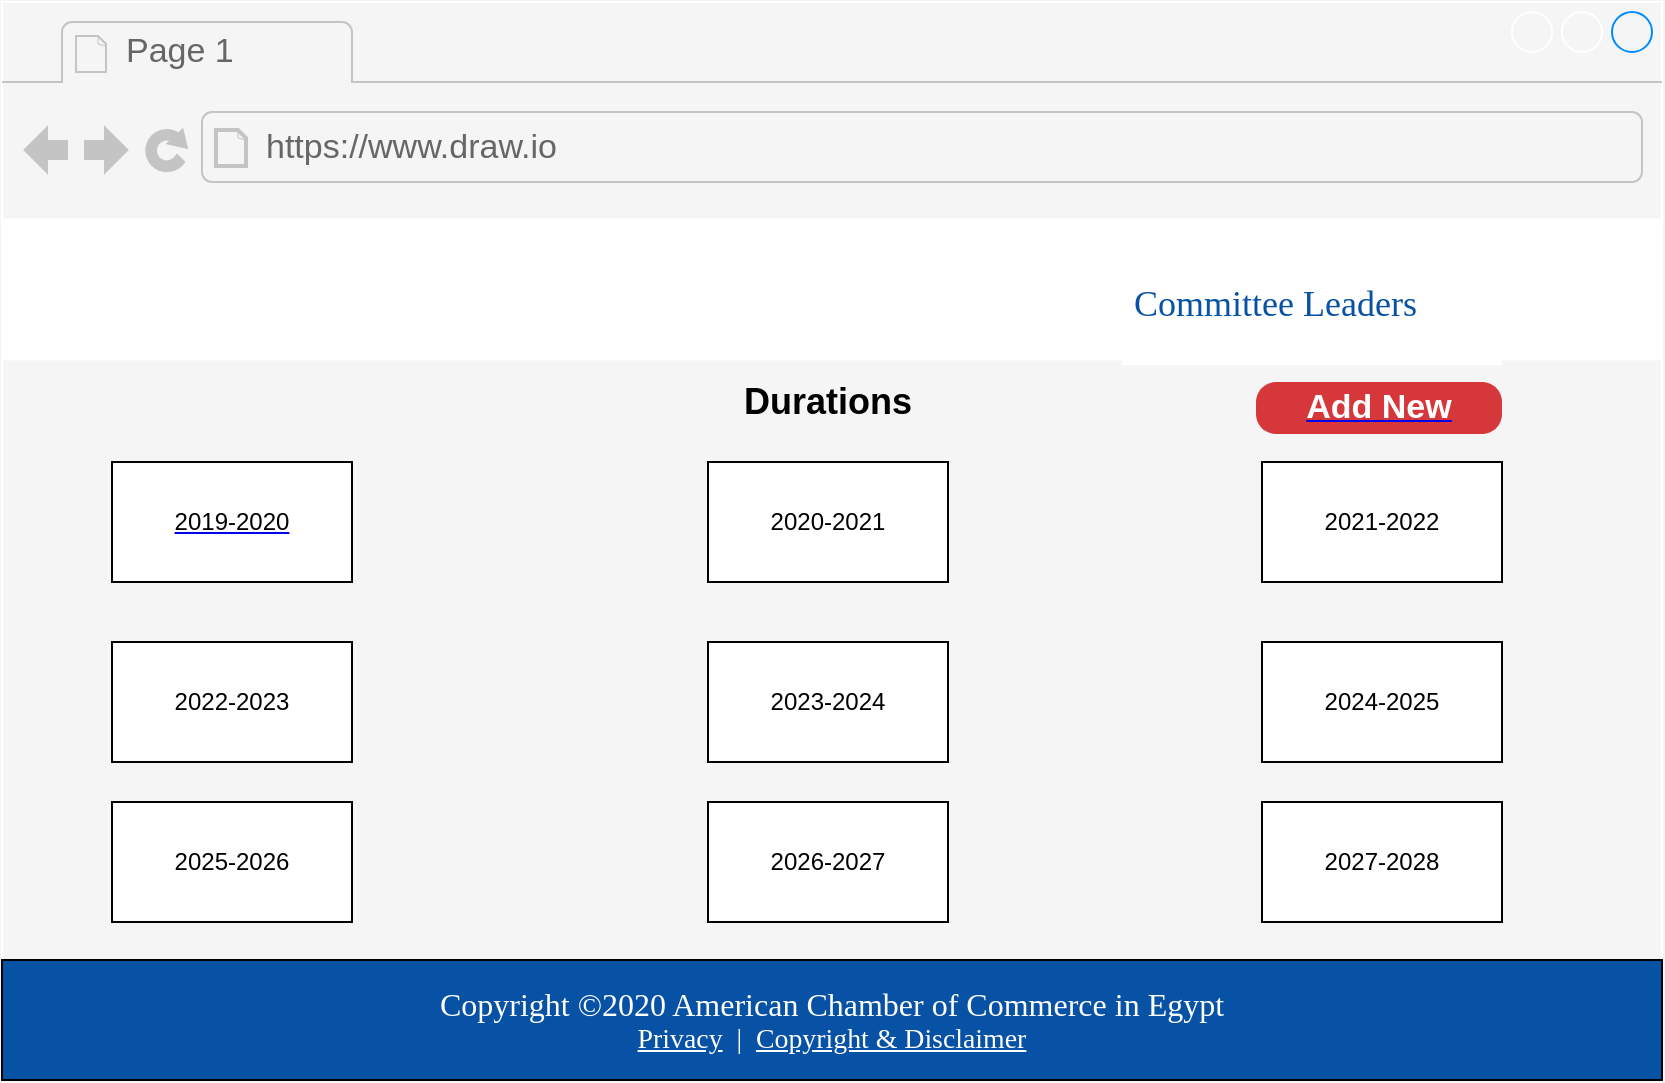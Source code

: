 <mxfile version="13.6.2" type="github" pages="3">
  <diagram name="home" id="f1b7ffb7-ca1e-a977-7cf5-a751b3c06c05">
    <mxGraphModel dx="2527" dy="9802" grid="1" gridSize="10" guides="1" tooltips="1" connect="1" arrows="1" fold="1" page="1" pageScale="1" pageWidth="827" pageHeight="1169" background="#f5f5f5" math="0" shadow="0">
      <root>
        <mxCell id="0" />
        <mxCell id="1" parent="0" />
        <mxCell id="H7tklsqqmCMwV33GDocM-67" value="" style="strokeWidth=1;shadow=0;dashed=0;align=center;html=1;shape=mxgraph.mockup.containers.browserWindow;rSize=0;strokeColor2=#008cff;strokeColor3=#c4c4c4;mainText=,;recursiveResize=0;strokeColor=#FFFFFF;fillColor=#F5F5F5;" vertex="1" parent="1">
          <mxGeometry x="-1390" y="-8690" width="830" height="539" as="geometry" />
        </mxCell>
        <mxCell id="H7tklsqqmCMwV33GDocM-68" value="Page 1" style="strokeWidth=1;shadow=0;dashed=0;align=center;html=1;shape=mxgraph.mockup.containers.anchor;fontSize=17;fontColor=#666666;align=left;" vertex="1" parent="H7tklsqqmCMwV33GDocM-67">
          <mxGeometry x="60" y="12" width="110" height="26" as="geometry" />
        </mxCell>
        <mxCell id="H7tklsqqmCMwV33GDocM-69" value="https://www.draw.io" style="strokeWidth=1;shadow=0;dashed=0;align=center;html=1;shape=mxgraph.mockup.containers.anchor;rSize=0;fontSize=17;fontColor=#666666;align=left;" vertex="1" parent="H7tklsqqmCMwV33GDocM-67">
          <mxGeometry x="130" y="60" width="250" height="26" as="geometry" />
        </mxCell>
        <mxCell id="H7tklsqqmCMwV33GDocM-70" value="&lt;h1&gt;&lt;br&gt;&lt;/h1&gt;" style="rounded=0;whiteSpace=wrap;html=1;strokeColor=none;" vertex="1" parent="H7tklsqqmCMwV33GDocM-67">
          <mxGeometry y="108.18" width="830" height="71" as="geometry" />
        </mxCell>
        <mxCell id="H7tklsqqmCMwV33GDocM-71" value="&lt;div style=&quot;box-sizing: border-box ; color: rgb(255 , 255 , 255) ; font-family: &amp;#34;source sans pro&amp;#34; ; font-size: 16px ; background-color: rgb(7 , 82 , 165)&quot;&gt;Copyright ©2020 American Chamber of Commerce in Egypt&lt;/div&gt;&lt;div class=&quot;small&quot; style=&quot;box-sizing: border-box ; font-size: 13.92px ; color: rgb(255 , 255 , 255) ; font-family: &amp;#34;source sans pro&amp;#34; ; background-color: rgb(7 , 82 , 165)&quot;&gt;&lt;a href=&quot;https://www.amcham.org.eg/privacy&quot; style=&quot;box-sizing: border-box ; background-color: transparent ; color: rgb(255 , 255 , 255)&quot;&gt;Privacy&lt;/a&gt;&amp;nbsp;&amp;nbsp;|&amp;nbsp;&amp;nbsp;&lt;a href=&quot;https://www.amcham.org.eg/copyright-disclaimer&quot; style=&quot;box-sizing: border-box ; background-color: transparent ; color: rgb(255 , 255 , 255)&quot;&gt;Copyright &amp;amp; Disclaimer&lt;/a&gt;&lt;/div&gt;" style="rounded=0;whiteSpace=wrap;html=1;fillColor=#0752a5;" vertex="1" parent="H7tklsqqmCMwV33GDocM-67">
          <mxGeometry y="479" width="830" height="60" as="geometry" />
        </mxCell>
        <mxCell id="H7tklsqqmCMwV33GDocM-74" value="&lt;b&gt;&lt;font style=&quot;font-size: 18px&quot;&gt;Durations&lt;/font&gt;&lt;/b&gt;" style="text;html=1;strokeColor=none;fillColor=none;align=center;verticalAlign=middle;whiteSpace=wrap;rounded=0;" vertex="1" parent="H7tklsqqmCMwV33GDocM-67">
          <mxGeometry x="363" y="190" width="100" height="20" as="geometry" />
        </mxCell>
        <mxCell id="H7tklsqqmCMwV33GDocM-75" value="&lt;a href=&quot;data:page/id,NS_Aw8GW7d97da-DBnMY&quot;&gt;&lt;font color=&quot;#000000&quot;&gt;2019-2020&lt;/font&gt;&lt;/a&gt;" style="rounded=0;whiteSpace=wrap;html=1;" vertex="1" parent="H7tklsqqmCMwV33GDocM-67">
          <mxGeometry x="55" y="230" width="120" height="60" as="geometry" />
        </mxCell>
        <mxCell id="H7tklsqqmCMwV33GDocM-76" value="2020-2021" style="rounded=0;whiteSpace=wrap;html=1;" vertex="1" parent="H7tklsqqmCMwV33GDocM-67">
          <mxGeometry x="353" y="230" width="120" height="60" as="geometry" />
        </mxCell>
        <mxCell id="H7tklsqqmCMwV33GDocM-77" value="2021-2022" style="rounded=0;whiteSpace=wrap;html=1;" vertex="1" parent="H7tklsqqmCMwV33GDocM-67">
          <mxGeometry x="630" y="230" width="120" height="60" as="geometry" />
        </mxCell>
        <mxCell id="H7tklsqqmCMwV33GDocM-80" value="2023-2024" style="rounded=0;whiteSpace=wrap;html=1;" vertex="1" parent="H7tklsqqmCMwV33GDocM-67">
          <mxGeometry x="353" y="320" width="120" height="60" as="geometry" />
        </mxCell>
        <mxCell id="H7tklsqqmCMwV33GDocM-79" value="2024-2025" style="rounded=0;whiteSpace=wrap;html=1;" vertex="1" parent="H7tklsqqmCMwV33GDocM-67">
          <mxGeometry x="630" y="320" width="120" height="60" as="geometry" />
        </mxCell>
        <mxCell id="H7tklsqqmCMwV33GDocM-78" value="2022-2023" style="rounded=0;whiteSpace=wrap;html=1;" vertex="1" parent="H7tklsqqmCMwV33GDocM-67">
          <mxGeometry x="55" y="320" width="120" height="60" as="geometry" />
        </mxCell>
        <mxCell id="H7tklsqqmCMwV33GDocM-83" value="2026-2027" style="rounded=0;whiteSpace=wrap;html=1;" vertex="1" parent="H7tklsqqmCMwV33GDocM-67">
          <mxGeometry x="353" y="400" width="120" height="60" as="geometry" />
        </mxCell>
        <mxCell id="H7tklsqqmCMwV33GDocM-82" value="2027-2028" style="rounded=0;whiteSpace=wrap;html=1;" vertex="1" parent="H7tklsqqmCMwV33GDocM-67">
          <mxGeometry x="630" y="400" width="120" height="60" as="geometry" />
        </mxCell>
        <mxCell id="H7tklsqqmCMwV33GDocM-81" value="2025-2026" style="rounded=0;whiteSpace=wrap;html=1;" vertex="1" parent="H7tklsqqmCMwV33GDocM-67">
          <mxGeometry x="55" y="400" width="120" height="60" as="geometry" />
        </mxCell>
        <mxCell id="H7tklsqqmCMwV33GDocM-89" value="&lt;a href=&quot;data:page/id,bnPBvNl-STVokxdTjAau&quot;&gt;&lt;font color=&quot;#ffffff&quot;&gt;Add New&lt;/font&gt;&lt;/a&gt;" style="strokeWidth=1;shadow=0;dashed=0;align=center;html=1;shape=mxgraph.mockup.buttons.button;fontColor=#ffffff;mainText=;buttonStyle=round;fontSize=17;fontStyle=1;whiteSpace=wrap;sketch=0;flipH=0;flipV=0;direction=east;fillColor=#d6373b;strokeColor=none;" vertex="1" parent="H7tklsqqmCMwV33GDocM-67">
          <mxGeometry x="627" y="190" width="123" height="26" as="geometry" />
        </mxCell>
        <mxCell id="Zd2UHVj01RCZWEI3yJGH-1" value="" style="shape=image;html=1;verticalAlign=top;verticalLabelPosition=bottom;labelBackgroundColor=#ffffff;imageAspect=0;aspect=fixed;image=https://www.amcham.org.eg/assets/images/logos/amcham_logo.png;shadow=0;sketch=0;strokeColor=#000000;fillColor=#f5f5f5;gradientColor=none;" vertex="1" parent="H7tklsqqmCMwV33GDocM-67">
          <mxGeometry x="10" y="111.5" width="180" height="64.36" as="geometry" />
        </mxCell>
        <mxCell id="6VdAchESk_Is9pFniemQ-1" value="&lt;h1 style=&quot;color: rgb(0 , 0 , 0) ; text-align: center&quot;&gt;&lt;font face=&quot;Verdana&quot; color=&quot;#0752a5&quot; style=&quot;font-size: 18px ; font-weight: normal&quot;&gt;Committee Leaders&lt;/font&gt;&lt;/h1&gt;" style="strokeWidth=1;shadow=0;dashed=0;align=center;html=1;shape=mxgraph.mockup.text.textBox;fontColor=#666666;align=left;fontSize=17;spacingLeft=4;spacingTop=-3;mainText=;sketch=0;gradientColor=none;fillColor=#FFFFFF;strokeColor=none;" vertex="1" parent="H7tklsqqmCMwV33GDocM-67">
          <mxGeometry x="560" y="111.5" width="190" height="70" as="geometry" />
        </mxCell>
      </root>
    </mxGraphModel>
  </diagram>
  <diagram id="bnPBvNl-STVokxdTjAau" name="add-duration">
    <mxGraphModel dx="2527" dy="7464" grid="1" gridSize="10" guides="1" tooltips="1" connect="1" arrows="1" fold="1" page="1" pageScale="1" pageWidth="827" pageHeight="1169" background="#f5f5f5" math="0" shadow="0">
      <root>
        <mxCell id="K-OwCfAC_GiCBh1X4TY2-0" />
        <mxCell id="K-OwCfAC_GiCBh1X4TY2-1" parent="K-OwCfAC_GiCBh1X4TY2-0" />
        <mxCell id="sm4rXIk96SK--p8jvRmV-0" value="&lt;span style=&quot;color: rgba(0 , 0 , 0 , 0) ; font-family: monospace ; font-size: 0px&quot;&gt;%3CmxGraphModel%3E%3Croot%3E%3CmxCell%20id%3D%220%22%2F%3E%3CmxCell%20id%3D%221%22%20parent%3D%220%22%2F%3E%3CmxCell%20id%3D%222%22%20value%3D%22%26lt%3Bdiv%20style%3D%26quot%3Bbox-sizing%3A%20border-box%20%3B%20color%3A%20rgb(255%20%2C%20255%20%2C%20255)%20%3B%20font-family%3A%20%26amp%3B%2334%3Bsource%20sans%20pro%26amp%3B%2334%3B%20%3B%20font-size%3A%2016px%20%3B%20background-color%3A%20rgb(7%20%2C%2082%20%2C%20165)%26quot%3B%26gt%3BCopyright%20%C2%A92020%20American%20Chamber%20of%20Commerce%20in%20Egypt%26lt%3B%2Fdiv%26gt%3B%26lt%3Bdiv%20class%3D%26quot%3Bsmall%26quot%3B%20style%3D%26quot%3Bbox-sizing%3A%20border-box%20%3B%20font-size%3A%2013.92px%20%3B%20color%3A%20rgb(255%20%2C%20255%20%2C%20255)%20%3B%20font-family%3A%20%26amp%3B%2334%3Bsource%20sans%20pro%26amp%3B%2334%3B%20%3B%20background-color%3A%20rgb(7%20%2C%2082%20%2C%20165)%26quot%3B%26gt%3B%26lt%3Ba%20href%3D%26quot%3Bhttps%3A%2F%2Fwww.amcham.org.eg%2Fprivacy%26quot%3B%20style%3D%26quot%3Bbox-sizing%3A%20border-box%20%3B%20background-color%3A%20transparent%20%3B%20color%3A%20rgb(255%20%2C%20255%20%2C%20255)%26quot%3B%26gt%3BPrivacy%26lt%3B%2Fa%26gt%3B%26amp%3Bnbsp%3B%26amp%3Bnbsp%3B%7C%26amp%3Bnbsp%3B%26amp%3Bnbsp%3B%26lt%3Ba%20href%3D%26quot%3Bhttps%3A%2F%2Fwww.amcham.org.eg%2Fcopyright-disclaimer%26quot%3B%20style%3D%26quot%3Bbox-sizing%3A%20border-box%20%3B%20background-color%3A%20transparent%20%3B%20color%3A%20rgb(255%20%2C%20255%20%2C%20255)%26quot%3B%26gt%3BCopyright%20%26amp%3Bamp%3B%20Disclaimer%26lt%3B%2Fa%26gt%3B%26lt%3B%2Fdiv%26gt%3B%22%20style%3D%22rounded%3D0%3BwhiteSpace%3Dwrap%3Bhtml%3D1%3BfillColor%3D%230752a5%3B%22%20vertex%3D%221%22%20parent%3D%221%22%3E%3CmxGeometry%20x%3D%22-1330%22%20y%3D%22-690%22%20width%3D%22830%22%20height%3D%2260%22%20as%3D%22geometry%22%2F%3E%3C%2FmxCell%3E%3C%2Froot%3E%3C%2FmxGraphModel%3E&lt;/span&gt;" style="strokeWidth=1;shadow=0;dashed=0;align=center;html=1;shape=mxgraph.mockup.containers.browserWindow;rSize=0;strokeColor2=#008cff;strokeColor3=#c4c4c4;mainText=,;recursiveResize=0;fillColor=#F5F5F5;strokeColor=none;" vertex="1" parent="K-OwCfAC_GiCBh1X4TY2-1">
          <mxGeometry x="-1630" y="-6990" width="830" height="550" as="geometry" />
        </mxCell>
        <mxCell id="sm4rXIk96SK--p8jvRmV-1" value="Page 1" style="strokeWidth=1;shadow=0;dashed=0;align=center;html=1;shape=mxgraph.mockup.containers.anchor;fontSize=17;fontColor=#666666;align=left;" vertex="1" parent="sm4rXIk96SK--p8jvRmV-0">
          <mxGeometry x="60" y="12" width="110" height="26" as="geometry" />
        </mxCell>
        <mxCell id="sm4rXIk96SK--p8jvRmV-2" value="https://www.draw.io" style="strokeWidth=1;shadow=0;dashed=0;align=center;html=1;shape=mxgraph.mockup.containers.anchor;rSize=0;fontSize=17;fontColor=#666666;align=left;" vertex="1" parent="sm4rXIk96SK--p8jvRmV-0">
          <mxGeometry x="130" y="60" width="250" height="26" as="geometry" />
        </mxCell>
        <mxCell id="W1R0vM8GxuK2huz2PfcY-0" value="&lt;div style=&quot;box-sizing: border-box ; color: rgb(255 , 255 , 255) ; font-family: &amp;quot;source sans pro&amp;quot; ; font-size: 16px ; background-color: rgb(7 , 82 , 165)&quot;&gt;Copyright ©2020 American Chamber of Commerce in Egypt&lt;/div&gt;&lt;div class=&quot;small&quot; style=&quot;box-sizing: border-box ; font-size: 13.92px ; color: rgb(255 , 255 , 255) ; font-family: &amp;quot;source sans pro&amp;quot; ; background-color: rgb(7 , 82 , 165)&quot;&gt;&lt;a href=&quot;https://www.amcham.org.eg/privacy&quot; style=&quot;box-sizing: border-box ; background-color: transparent ; color: rgb(255 , 255 , 255)&quot;&gt;Privacy&lt;/a&gt;&amp;nbsp;&amp;nbsp;|&amp;nbsp;&amp;nbsp;&lt;a href=&quot;https://www.amcham.org.eg/copyright-disclaimer&quot; style=&quot;box-sizing: border-box ; background-color: transparent ; color: rgb(255 , 255 , 255)&quot;&gt;Copyright &amp;amp; Disclaimer&lt;/a&gt;&lt;/div&gt;" style="rounded=0;whiteSpace=wrap;html=1;fillColor=#0752a5;" vertex="1" parent="sm4rXIk96SK--p8jvRmV-0">
          <mxGeometry y="490" width="830" height="60" as="geometry" />
        </mxCell>
        <mxCell id="E11xSg3CMFqlAESdMAW0-0" value="&lt;h1&gt;&lt;br&gt;&lt;/h1&gt;" style="rounded=0;whiteSpace=wrap;html=1;align=center;strokeColor=none;" vertex="1" parent="sm4rXIk96SK--p8jvRmV-0">
          <mxGeometry y="109" width="830" height="71" as="geometry" />
        </mxCell>
        <mxCell id="E11xSg3CMFqlAESdMAW0-1" value="" style="shape=image;html=1;verticalAlign=top;verticalLabelPosition=bottom;labelBackgroundColor=#ffffff;imageAspect=0;aspect=fixed;image=https://www.amcham.org.eg/assets/images/logos/amcham_logo.png;shadow=0;sketch=0;strokeColor=#000000;fillColor=#f5f5f5;gradientColor=none;" vertex="1" parent="sm4rXIk96SK--p8jvRmV-0">
          <mxGeometry x="55" y="110.54" width="190" height="67.93" as="geometry" />
        </mxCell>
        <mxCell id="eZMivHNMwsldQVukVKvh-0" value="" style="strokeWidth=1;shadow=0;dashed=0;align=center;html=1;shape=mxgraph.mockup.forms.rrect;rSize=0;fillColor=#ffffff;sketch=0;strokeColor=none;" vertex="1" parent="sm4rXIk96SK--p8jvRmV-0">
          <mxGeometry x="55" y="240" width="720" height="250" as="geometry" />
        </mxCell>
        <mxCell id="eZMivHNMwsldQVukVKvh-1" value="&lt;b&gt;&lt;font style=&quot;font-size: 14px&quot;&gt;New Duration&lt;/font&gt;&lt;/b&gt;" style="strokeWidth=1;shadow=0;dashed=0;align=center;html=1;shape=mxgraph.mockup.forms.anchor;fontSize=12;fontColor=#666666;align=left;resizeWidth=1;spacingLeft=0;" vertex="1" parent="eZMivHNMwsldQVukVKvh-0">
          <mxGeometry width="360.0" height="20" relative="1" as="geometry">
            <mxPoint x="10" y="10" as="offset" />
          </mxGeometry>
        </mxCell>
        <mxCell id="eZMivHNMwsldQVukVKvh-2" value="" style="shape=line;strokeColor=#ddeeff;strokeWidth=2;html=1;resizeWidth=1;" vertex="1" parent="eZMivHNMwsldQVukVKvh-0">
          <mxGeometry width="648.0" height="10" relative="1" as="geometry">
            <mxPoint x="10" y="30" as="offset" />
          </mxGeometry>
        </mxCell>
        <mxCell id="eZMivHNMwsldQVukVKvh-3" value="Duration Name:" style="strokeWidth=1;shadow=0;dashed=0;align=center;html=1;shape=mxgraph.mockup.forms.anchor;fontSize=12;fontColor=#666666;align=left;resizeWidth=1;spacingLeft=0;" vertex="1" parent="eZMivHNMwsldQVukVKvh-0">
          <mxGeometry width="360.0" height="20" relative="1" as="geometry">
            <mxPoint x="10" y="50" as="offset" />
          </mxGeometry>
        </mxCell>
        <mxCell id="eZMivHNMwsldQVukVKvh-4" value="2020-2021" style="strokeWidth=1;shadow=0;dashed=0;align=center;html=1;shape=mxgraph.mockup.forms.rrect;rSize=0;strokeColor=#999999;fontColor=#666666;align=left;spacingLeft=5;resizeWidth=1;" vertex="1" parent="eZMivHNMwsldQVukVKvh-0">
          <mxGeometry width="540" height="25" relative="1" as="geometry">
            <mxPoint x="10" y="90" as="offset" />
          </mxGeometry>
        </mxCell>
        <mxCell id="eZMivHNMwsldQVukVKvh-7" value="Add" style="strokeWidth=1;shadow=0;dashed=0;align=center;html=1;shape=mxgraph.mockup.forms.rrect;rSize=5;strokeColor=none;fontColor=#ffffff;fontSize=16;fontStyle=1;fillColor=#D6373B;" vertex="1" parent="eZMivHNMwsldQVukVKvh-0">
          <mxGeometry y="1" width="80" height="30" relative="1" as="geometry">
            <mxPoint x="10" y="-90" as="offset" />
          </mxGeometry>
        </mxCell>
        <mxCell id="PCs3qDYyVr63X5A_DwIJ-0" value="&lt;font color=&quot;#d6373b&quot; style=&quot;font-weight: normal&quot;&gt;Durations&lt;/font&gt;" style="strokeWidth=1;shadow=0;dashed=0;align=center;html=1;shape=mxgraph.mockup.navigation.anchor;fontSize=17;fontColor=#666666;fontStyle=1;sketch=0;fillColor=#f5f5f5;gradientColor=none;" vertex="1" parent="sm4rXIk96SK--p8jvRmV-0">
          <mxGeometry x="60" y="200" width="60" height="30" as="geometry" />
        </mxCell>
        <mxCell id="PCs3qDYyVr63X5A_DwIJ-1" value="&gt;" style="strokeWidth=1;shadow=0;dashed=0;align=center;html=1;shape=mxgraph.mockup.navigation.anchor;fontSize=24;fontColor=#aaaaaa;fontStyle=1;sketch=0;fillColor=#f5f5f5;gradientColor=none;" vertex="1" parent="sm4rXIk96SK--p8jvRmV-0">
          <mxGeometry x="130" y="200" width="20" height="30" as="geometry" />
        </mxCell>
        <mxCell id="PCs3qDYyVr63X5A_DwIJ-2" value="&lt;font color=&quot;#000000&quot; style=&quot;font-weight: normal&quot;&gt;add New&lt;/font&gt;" style="strokeWidth=1;shadow=0;dashed=0;align=center;html=1;shape=mxgraph.mockup.navigation.anchor;fontSize=17;fontColor=#008cff;fontStyle=1;sketch=0;fillColor=#f5f5f5;gradientColor=none;" vertex="1" parent="sm4rXIk96SK--p8jvRmV-0">
          <mxGeometry x="160" y="200" width="60" height="30" as="geometry" />
        </mxCell>
        <mxCell id="qu1Kzv9yrvxG9cIUTuHZ-0" value="&lt;h1 style=&quot;color: rgb(0 , 0 , 0) ; text-align: center&quot;&gt;&lt;font face=&quot;Verdana&quot; color=&quot;#0752a5&quot; style=&quot;font-size: 18px ; font-weight: normal&quot;&gt;Committee Leaders&lt;/font&gt;&lt;/h1&gt;" style="strokeWidth=1;shadow=0;dashed=0;align=center;html=1;shape=mxgraph.mockup.text.textBox;fontColor=#666666;align=left;fontSize=17;spacingLeft=4;spacingTop=-3;mainText=;sketch=0;gradientColor=none;fillColor=#FFFFFF;strokeColor=none;" vertex="1" parent="sm4rXIk96SK--p8jvRmV-0">
          <mxGeometry x="585" y="110.54" width="190" height="70" as="geometry" />
        </mxCell>
      </root>
    </mxGraphModel>
  </diagram>
  <diagram id="NS_Aw8GW7d97da-DBnMY" name="committees">
    <mxGraphModel dx="2527" dy="7464" grid="1" gridSize="10" guides="1" tooltips="1" connect="1" arrows="1" fold="1" page="1" pageScale="1" pageWidth="827" pageHeight="1169" math="0" shadow="0">
      <root>
        <mxCell id="v-uxOFkfxWbe56XjeFyL-0" />
        <mxCell id="v-uxOFkfxWbe56XjeFyL-1" parent="v-uxOFkfxWbe56XjeFyL-0" />
        <mxCell id="84SPTgFpFJXcpy9eZNCD-0" value="" style="strokeWidth=1;shadow=0;dashed=0;align=center;html=1;shape=mxgraph.mockup.containers.browserWindow;rSize=0;strokeColor2=#008cff;strokeColor3=#c4c4c4;mainText=,;recursiveResize=0;strokeColor=#FFFFFF;fillColor=#f5f5f5;" vertex="1" parent="v-uxOFkfxWbe56XjeFyL-1">
          <mxGeometry x="-1580" y="-7000" width="830" height="760" as="geometry" />
        </mxCell>
        <mxCell id="84SPTgFpFJXcpy9eZNCD-1" value="Page 1" style="strokeWidth=1;shadow=0;dashed=0;align=center;html=1;shape=mxgraph.mockup.containers.anchor;fontSize=17;fontColor=#666666;align=left;" vertex="1" parent="84SPTgFpFJXcpy9eZNCD-0">
          <mxGeometry x="60" y="12" width="110" height="26" as="geometry" />
        </mxCell>
        <mxCell id="84SPTgFpFJXcpy9eZNCD-2" value="https://www.draw.io" style="strokeWidth=1;shadow=0;dashed=0;align=center;html=1;shape=mxgraph.mockup.containers.anchor;rSize=0;fontSize=17;fontColor=#666666;align=left;" vertex="1" parent="84SPTgFpFJXcpy9eZNCD-0">
          <mxGeometry x="130" y="60" width="250" height="26" as="geometry" />
        </mxCell>
        <mxCell id="84SPTgFpFJXcpy9eZNCD-4" value="&lt;div style=&quot;box-sizing: border-box ; color: rgb(255 , 255 , 255) ; font-family: &amp;quot;source sans pro&amp;quot; ; font-size: 16px ; background-color: rgb(7 , 82 , 165)&quot;&gt;Copyright ©2020 American Chamber of Commerce in Egypt&lt;/div&gt;&lt;div class=&quot;small&quot; style=&quot;box-sizing: border-box ; font-size: 13.92px ; color: rgb(255 , 255 , 255) ; font-family: &amp;quot;source sans pro&amp;quot; ; background-color: rgb(7 , 82 , 165)&quot;&gt;&lt;a href=&quot;https://www.amcham.org.eg/privacy&quot; style=&quot;box-sizing: border-box ; background-color: transparent ; color: rgb(255 , 255 , 255)&quot;&gt;Privacy&lt;/a&gt;&amp;nbsp;&amp;nbsp;|&amp;nbsp;&amp;nbsp;&lt;a href=&quot;https://www.amcham.org.eg/copyright-disclaimer&quot; style=&quot;box-sizing: border-box ; background-color: transparent ; color: rgb(255 , 255 , 255)&quot;&gt;Copyright &amp;amp; Disclaimer&lt;/a&gt;&lt;/div&gt;" style="rounded=0;whiteSpace=wrap;html=1;fillColor=#0752a5;" vertex="1" parent="84SPTgFpFJXcpy9eZNCD-0">
          <mxGeometry y="700" width="830" height="61" as="geometry" />
        </mxCell>
        <mxCell id="84SPTgFpFJXcpy9eZNCD-6" value="&lt;span style=&quot;color: rgb(34 , 34 , 34) ; text-align: left ; background-color: rgb(255 , 255 , 255)&quot;&gt;&lt;font face=&quot;Verdana&quot; style=&quot;font-size: 14px&quot;&gt;Agriculture and Food Security&lt;/font&gt;&lt;/span&gt;" style="rounded=0;whiteSpace=wrap;html=1;fillColor=#FFFFFF;" vertex="1" parent="84SPTgFpFJXcpy9eZNCD-0">
          <mxGeometry x="55" y="410" width="120" height="60" as="geometry" />
        </mxCell>
        <mxCell id="84SPTgFpFJXcpy9eZNCD-7" value="&lt;span style=&quot;text-align: left ; background-color: rgb(245 , 245 , 245)&quot;&gt;&lt;font face=&quot;Verdana&quot; style=&quot;font-size: 14px&quot;&gt;Banking&lt;/font&gt;&lt;/span&gt;" style="rounded=0;whiteSpace=wrap;html=1;" vertex="1" parent="84SPTgFpFJXcpy9eZNCD-0">
          <mxGeometry x="250" y="410" width="120" height="60" as="geometry" />
        </mxCell>
        <mxCell id="84SPTgFpFJXcpy9eZNCD-8" value="&lt;span style=&quot;color: rgb(34 , 34 , 34) ; text-align: left ; background-color: rgb(255 , 255 , 255)&quot;&gt;&lt;font face=&quot;Verdana&quot; style=&quot;font-size: 12px&quot;&gt;Corporate Impact &amp;amp; Sustainability (CIS)&lt;/font&gt;&lt;/span&gt;" style="rounded=0;whiteSpace=wrap;html=1;" vertex="1" parent="84SPTgFpFJXcpy9eZNCD-0">
          <mxGeometry x="470" y="410" width="120" height="60" as="geometry" />
        </mxCell>
        <mxCell id="84SPTgFpFJXcpy9eZNCD-9" value="&lt;span style=&quot;color: rgb(34 , 34 , 34) ; text-align: left ; background-color: rgb(255 , 255 , 255)&quot;&gt;&lt;font style=&quot;font-size: 14px&quot;&gt;Education for Competitiveness&lt;/font&gt;&lt;/span&gt;" style="rounded=0;whiteSpace=wrap;html=1;" vertex="1" parent="84SPTgFpFJXcpy9eZNCD-0">
          <mxGeometry x="250" y="510" width="120" height="60" as="geometry" />
        </mxCell>
        <mxCell id="84SPTgFpFJXcpy9eZNCD-10" value="&lt;span style=&quot;color: rgb(34 , 34 , 34) ; text-align: left ; background-color: rgb(255 , 255 , 255)&quot;&gt;&lt;font face=&quot;Verdana&quot; style=&quot;font-size: 14px&quot;&gt;Customs &amp;amp; Taxation&lt;/font&gt;&lt;/span&gt;" style="rounded=0;whiteSpace=wrap;html=1;" vertex="1" parent="84SPTgFpFJXcpy9eZNCD-0">
          <mxGeometry x="653" y="410" width="120" height="60" as="geometry" />
        </mxCell>
        <mxCell id="84SPTgFpFJXcpy9eZNCD-11" value="&lt;span style=&quot;color: rgb(34 , 34 , 34) ; text-align: left ; background-color: rgb(255 , 255 , 255)&quot;&gt;&lt;font face=&quot;Verdana&quot; style=&quot;font-size: 14px&quot;&gt;Digital Transformation&lt;/font&gt;&lt;/span&gt;" style="rounded=0;whiteSpace=wrap;html=1;" vertex="1" parent="84SPTgFpFJXcpy9eZNCD-0">
          <mxGeometry x="55" y="510" width="120" height="60" as="geometry" />
        </mxCell>
        <mxCell id="84SPTgFpFJXcpy9eZNCD-12" value="&lt;span style=&quot;color: rgb(34 , 34 , 34) ; text-align: left ; background-color: rgb(255 , 255 , 255)&quot;&gt;&lt;font face=&quot;Verdana&quot; style=&quot;font-size: 12px&quot;&gt;Entrepreneurship &amp;amp; Innovation (EIC)&lt;/font&gt;&lt;/span&gt;" style="rounded=0;whiteSpace=wrap;html=1;" vertex="1" parent="84SPTgFpFJXcpy9eZNCD-0">
          <mxGeometry x="470" y="510" width="120" height="60" as="geometry" />
        </mxCell>
        <mxCell id="84SPTgFpFJXcpy9eZNCD-13" value="&lt;span style=&quot;color: rgb(34 , 34 , 34) ; text-align: left ; background-color: rgb(255 , 255 , 255)&quot;&gt;&lt;font style=&quot;font-size: 14px&quot; face=&quot;Verdana&quot;&gt;Healthcare&lt;/font&gt;&lt;/span&gt;" style="rounded=0;whiteSpace=wrap;html=1;" vertex="1" parent="84SPTgFpFJXcpy9eZNCD-0">
          <mxGeometry x="653" y="510" width="120" height="60" as="geometry" />
        </mxCell>
        <mxCell id="84SPTgFpFJXcpy9eZNCD-14" value="&lt;span style=&quot;color: rgb(34 , 34 , 34) ; text-align: left ; background-color: rgb(255 , 255 , 255)&quot;&gt;&lt;font face=&quot;Verdana&quot; style=&quot;font-size: 14px&quot;&gt;HR (Talent Management)&lt;/font&gt;&lt;/span&gt;" style="rounded=0;whiteSpace=wrap;html=1;" vertex="1" parent="84SPTgFpFJXcpy9eZNCD-0">
          <mxGeometry x="50" y="610" width="120" height="60" as="geometry" />
        </mxCell>
        <mxCell id="84SPTgFpFJXcpy9eZNCD-18" value="&lt;span style=&quot;color: rgb(34 , 34 , 34) ; text-align: left ; background-color: rgb(255 , 255 , 255)&quot;&gt;&lt;font style=&quot;font-size: 14px&quot; face=&quot;Verdana&quot;&gt;Industry &amp;amp; Trade&lt;/font&gt;&lt;/span&gt;" style="rounded=0;whiteSpace=wrap;html=1;" vertex="1" parent="84SPTgFpFJXcpy9eZNCD-0">
          <mxGeometry x="250" y="610" width="120" height="60" as="geometry" />
        </mxCell>
        <mxCell id="84SPTgFpFJXcpy9eZNCD-17" value="&lt;span style=&quot;color: rgb(34 , 34 , 34) ; text-align: left ; background-color: rgb(255 , 255 , 255)&quot;&gt;&lt;font style=&quot;font-size: 14px&quot; face=&quot;Verdana&quot;&gt;Insurance&lt;/font&gt;&lt;/span&gt;" style="rounded=0;whiteSpace=wrap;html=1;" vertex="1" parent="84SPTgFpFJXcpy9eZNCD-0">
          <mxGeometry x="470" y="610" width="120" height="60" as="geometry" />
        </mxCell>
        <mxCell id="84SPTgFpFJXcpy9eZNCD-16" value="&lt;span style=&quot;color: rgb(34 , 34 , 34) ; text-align: left ; background-color: rgb(255 , 255 , 255)&quot;&gt;&lt;font face=&quot;Verdana&quot; style=&quot;font-size: 14px&quot;&gt;International Cooperation&lt;/font&gt;&lt;/span&gt;" style="rounded=0;whiteSpace=wrap;html=1;" vertex="1" parent="84SPTgFpFJXcpy9eZNCD-0">
          <mxGeometry x="653" y="610" width="120" height="60" as="geometry" />
        </mxCell>
        <mxCell id="txqd220imeyvNi9Px5Ri-0" value="&lt;font color=&quot;#d6373b&quot; style=&quot;font-weight: normal&quot;&gt;Durations&lt;/font&gt;" style="strokeWidth=1;shadow=0;dashed=0;align=center;html=1;shape=mxgraph.mockup.navigation.anchor;fontSize=17;fontColor=#666666;fontStyle=1;sketch=0;fillColor=#f5f5f5;gradientColor=none;" vertex="1" parent="84SPTgFpFJXcpy9eZNCD-0">
          <mxGeometry x="60" y="190" width="60" height="30" as="geometry" />
        </mxCell>
        <mxCell id="txqd220imeyvNi9Px5Ri-1" value="&gt;" style="strokeWidth=1;shadow=0;dashed=0;align=center;html=1;shape=mxgraph.mockup.navigation.anchor;fontSize=24;fontColor=#aaaaaa;fontStyle=1;sketch=0;fillColor=#f5f5f5;gradientColor=none;" vertex="1" parent="84SPTgFpFJXcpy9eZNCD-0">
          <mxGeometry x="130" y="190" width="20" height="30" as="geometry" />
        </mxCell>
        <mxCell id="txqd220imeyvNi9Px5Ri-6" value="&lt;font color=&quot;#000000&quot; style=&quot;font-weight: normal&quot;&gt;2019-2020&lt;/font&gt;" style="strokeWidth=1;shadow=0;dashed=0;align=center;html=1;shape=mxgraph.mockup.navigation.anchor;fontSize=17;fontColor=#008cff;fontStyle=1;sketch=0;fillColor=#f5f5f5;gradientColor=none;" vertex="1" parent="84SPTgFpFJXcpy9eZNCD-0">
          <mxGeometry x="170" y="190" width="60" height="30" as="geometry" />
        </mxCell>
        <mxCell id="T_0CRrTqKcFtAej6jgqv-0" value="&lt;h1&gt;&lt;br&gt;&lt;/h1&gt;" style="rounded=0;whiteSpace=wrap;html=1;strokeColor=none;" vertex="1" parent="84SPTgFpFJXcpy9eZNCD-0">
          <mxGeometry y="110" width="830" height="71" as="geometry" />
        </mxCell>
        <mxCell id="T_0CRrTqKcFtAej6jgqv-1" value="" style="shape=image;html=1;verticalAlign=top;verticalLabelPosition=bottom;labelBackgroundColor=#ffffff;imageAspect=0;aspect=fixed;image=https://www.amcham.org.eg/assets/images/logos/amcham_logo.png;shadow=0;sketch=0;strokeColor=#000000;fillColor=#f5f5f5;gradientColor=none;" vertex="1" parent="84SPTgFpFJXcpy9eZNCD-0">
          <mxGeometry x="10" y="113.25" width="180.4" height="64.5" as="geometry" />
        </mxCell>
        <mxCell id="T_0CRrTqKcFtAej6jgqv-2" value="&lt;font face=&quot;Verdana&quot;&gt;&lt;font style=&quot;font-size: 18px&quot;&gt;&amp;nbsp; &amp;nbsp;&lt;br&gt;&amp;nbsp; &amp;nbsp;AmCham Committees&lt;/font&gt; &lt;br&gt;&lt;br&gt;&lt;br&gt;&lt;br&gt;&amp;nbsp; &amp;nbsp;&lt;/font&gt;" style="text;spacingTop=-5;whiteSpace=wrap;html=1;align=left;fontSize=12;fontFamily=Helvetica;strokeColor=none;shadow=0;sketch=0;fillColor=#ffffff;" vertex="1" parent="84SPTgFpFJXcpy9eZNCD-0">
          <mxGeometry x="55" y="230" width="720" height="160" as="geometry" />
        </mxCell>
        <mxCell id="T_0CRrTqKcFtAej6jgqv-3" value="" style="verticalLabelPosition=bottom;shadow=0;dashed=0;align=center;html=1;verticalAlign=top;strokeWidth=1;shape=mxgraph.mockup.markup.line;strokeColor=#999999;sketch=0;fillColor=#f5f5f5;gradientColor=none;" vertex="1" parent="84SPTgFpFJXcpy9eZNCD-0">
          <mxGeometry x="60" y="280" width="690" height="20" as="geometry" />
        </mxCell>
        <mxCell id="T_0CRrTqKcFtAej6jgqv-4" value="&lt;font style=&quot;font-size: 12px&quot;&gt;&lt;span style=&quot;color: rgb(0 , 0 , 0) ; font-family: &amp;#34;verdana&amp;#34;&quot;&gt;AmCham Committees spearhead advocacy efforts for a favorable business environment in Egypt, and provide a&amp;nbsp; &amp;nbsp; &amp;nbsp; &amp;nbsp;&lt;/span&gt;&lt;br style=&quot;color: rgb(0 , 0 , 0) ; font-family: &amp;#34;verdana&amp;#34;&quot;&gt;&lt;span style=&quot;color: rgb(0 , 0 , 0) ; font-family: &amp;#34;verdana&amp;#34;&quot;&gt;&amp;nbsp; &amp;nbsp;forum for members to identify, discuss, and pursue common interests regarding their sector and businesses&lt;/span&gt;&lt;/font&gt;" style="strokeWidth=1;shadow=0;dashed=0;align=left;html=1;shape=mxgraph.mockup.text.textBox;fontColor=#666666;align=left;fontSize=17;spacingLeft=4;spacingTop=-3;mainText=;sketch=0;fillColor=#ffffff;gradientColor=none;strokeColor=none;" vertex="1" parent="84SPTgFpFJXcpy9eZNCD-0">
          <mxGeometry x="60" y="320" width="680" height="50" as="geometry" />
        </mxCell>
        <mxCell id="JQPA2ixL_RbzaS4sq_Zu-0" value="&lt;h1 style=&quot;color: rgb(0 , 0 , 0) ; text-align: center&quot;&gt;&lt;font face=&quot;Verdana&quot; color=&quot;#0752a5&quot; style=&quot;font-size: 18px ; font-weight: normal&quot;&gt;Committee Leaders&lt;/font&gt;&lt;/h1&gt;" style="strokeWidth=1;shadow=0;dashed=0;align=center;html=1;shape=mxgraph.mockup.text.textBox;fontColor=#666666;align=left;fontSize=17;spacingLeft=4;spacingTop=-3;mainText=;sketch=0;gradientColor=none;fillColor=#FFFFFF;strokeColor=none;" vertex="1" parent="84SPTgFpFJXcpy9eZNCD-0">
          <mxGeometry x="583" y="107.75" width="190" height="70" as="geometry" />
        </mxCell>
      </root>
    </mxGraphModel>
  </diagram>
</mxfile>
